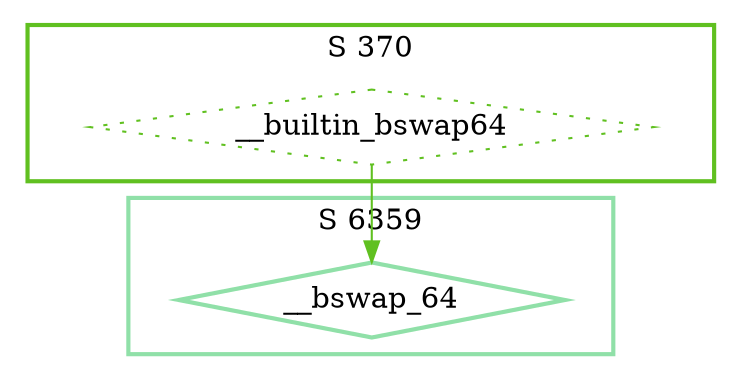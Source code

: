 digraph G {
  ratio=0.500000;
  "UV __bswap_64 (6359)" [shape=diamond, label="__bswap_64", color="#90E0A8",
                          style=bold];
  "UV __builtin_bswap64 (370)" [shape=diamond, label="__builtin_bswap64",
                                color="#60C020", style=dotted];
  
  subgraph cluster_370 { label="S 370";
    color="#60C020";
    style=bold;
    "UV __builtin_bswap64 (370)"; };
  subgraph cluster_6359 { label="S 6359";
    color="#90E0A8";
    style=bold;
    "UV __bswap_64 (6359)"; };
  
  "UV __builtin_bswap64 (370)" -> "UV __bswap_64 (6359)" [color="#60C020"];
  
  }